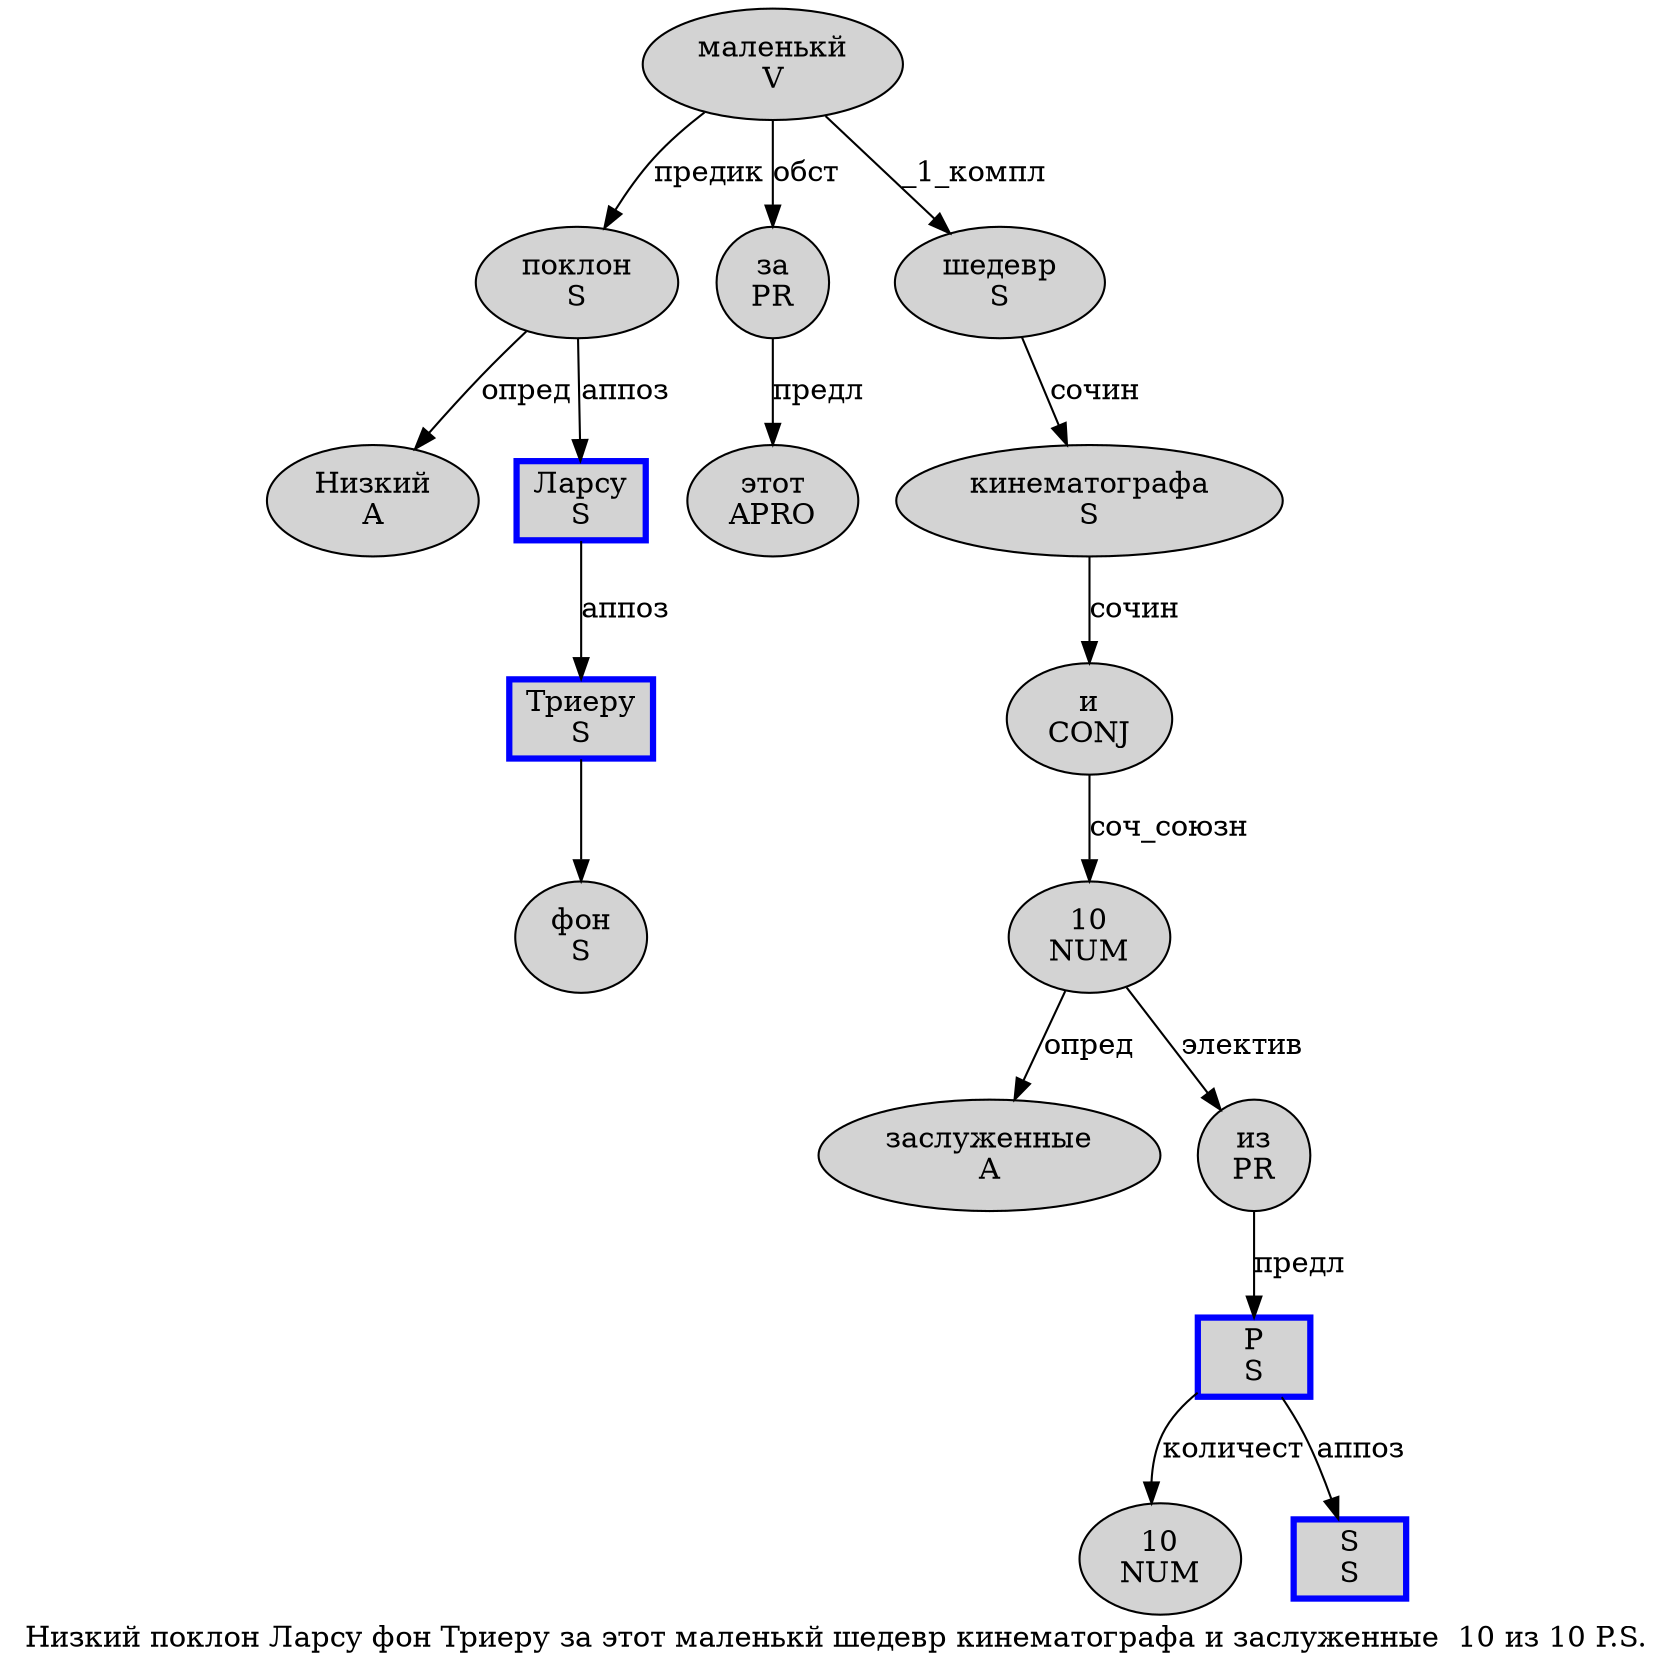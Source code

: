digraph SENTENCE_391 {
	graph [label="Низкий поклон Ларсу фон Триеру за этот маленькй шедевр кинематографа и заслуженные  10 из 10 P.S."]
	node [style=filled]
		0 [label="Низкий
A" color="" fillcolor=lightgray penwidth=1 shape=ellipse]
		1 [label="поклон
S" color="" fillcolor=lightgray penwidth=1 shape=ellipse]
		2 [label="Ларсу
S" color=blue fillcolor=lightgray penwidth=3 shape=box]
		3 [label="фон
S" color="" fillcolor=lightgray penwidth=1 shape=ellipse]
		4 [label="Триеру
S" color=blue fillcolor=lightgray penwidth=3 shape=box]
		5 [label="за
PR" color="" fillcolor=lightgray penwidth=1 shape=ellipse]
		6 [label="этот
APRO" color="" fillcolor=lightgray penwidth=1 shape=ellipse]
		7 [label="маленькй
V" color="" fillcolor=lightgray penwidth=1 shape=ellipse]
		8 [label="шедевр
S" color="" fillcolor=lightgray penwidth=1 shape=ellipse]
		9 [label="кинематографа
S" color="" fillcolor=lightgray penwidth=1 shape=ellipse]
		10 [label="и
CONJ" color="" fillcolor=lightgray penwidth=1 shape=ellipse]
		11 [label="заслуженные
A" color="" fillcolor=lightgray penwidth=1 shape=ellipse]
		12 [label="10
NUM" color="" fillcolor=lightgray penwidth=1 shape=ellipse]
		13 [label="из
PR" color="" fillcolor=lightgray penwidth=1 shape=ellipse]
		14 [label="10
NUM" color="" fillcolor=lightgray penwidth=1 shape=ellipse]
		15 [label="P
S" color=blue fillcolor=lightgray penwidth=3 shape=box]
		17 [label="S
S" color=blue fillcolor=lightgray penwidth=3 shape=box]
			1 -> 0 [label="опред"]
			1 -> 2 [label="аппоз"]
			5 -> 6 [label="предл"]
			2 -> 4 [label="аппоз"]
			7 -> 1 [label="предик"]
			7 -> 5 [label="обст"]
			7 -> 8 [label="_1_компл"]
			12 -> 11 [label="опред"]
			12 -> 13 [label="электив"]
			10 -> 12 [label="соч_союзн"]
			9 -> 10 [label="сочин"]
			4 -> 3
			8 -> 9 [label="сочин"]
			13 -> 15 [label="предл"]
			15 -> 14 [label="количест"]
			15 -> 17 [label="аппоз"]
}